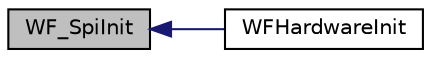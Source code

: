 digraph "WF_SpiInit"
{
  edge [fontname="Helvetica",fontsize="10",labelfontname="Helvetica",labelfontsize="10"];
  node [fontname="Helvetica",fontsize="10",shape=record];
  rankdir="LR";
  Node1 [label="WF_SpiInit",height=0.2,width=0.4,color="black", fillcolor="grey75", style="filled", fontcolor="black"];
  Node1 -> Node2 [dir="back",color="midnightblue",fontsize="10",style="solid"];
  Node2 [label="WFHardwareInit",height=0.2,width=0.4,color="black", fillcolor="white", style="filled",URL="$_w_f_driver_com_8c.html#a9f0c8e01f0ed7ccaecd086b55481ea14"];
}
